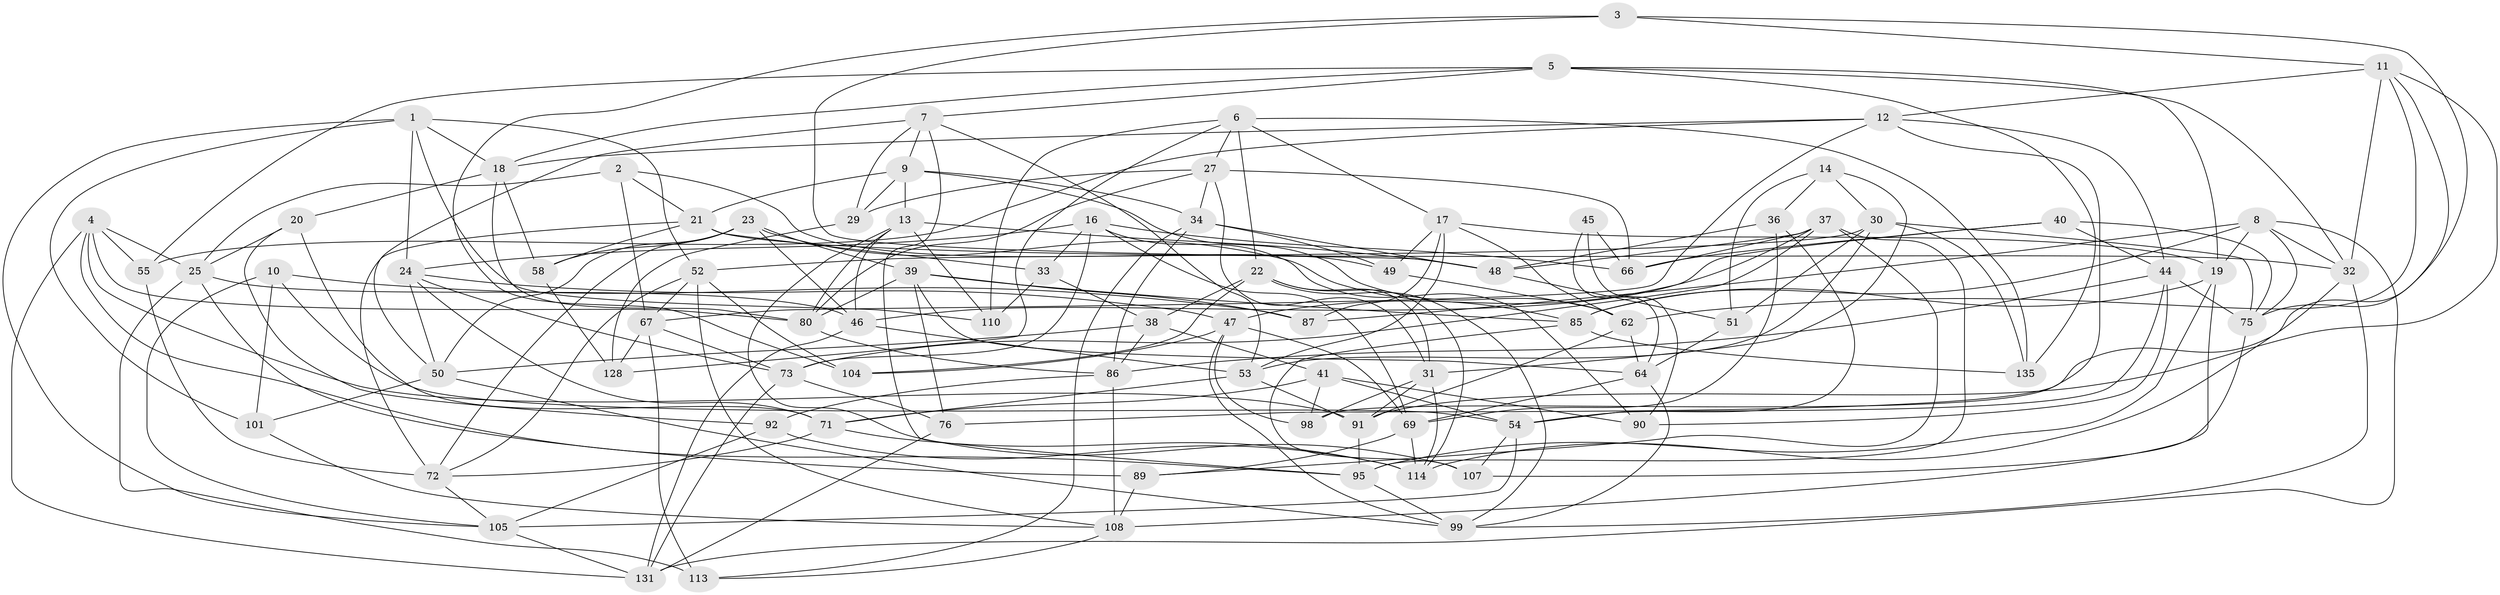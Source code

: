 // original degree distribution, {4: 1.0}
// Generated by graph-tools (version 1.1) at 2025/42/03/06/25 10:42:18]
// undirected, 82 vertices, 217 edges
graph export_dot {
graph [start="1"]
  node [color=gray90,style=filled];
  1 [super="+56"];
  2;
  3;
  4 [super="+117"];
  5 [super="+119"];
  6 [super="+35"];
  7 [super="+26"];
  8 [super="+120"];
  9 [super="+88"];
  10;
  11 [super="+57"];
  12 [super="+132"];
  13 [super="+15"];
  14;
  16 [super="+63"];
  17 [super="+84"];
  18 [super="+130"];
  19 [super="+111"];
  20;
  21 [super="+137"];
  22 [super="+28"];
  23 [super="+129"];
  24 [super="+59"];
  25 [super="+78"];
  27 [super="+81"];
  29;
  30 [super="+123"];
  31 [super="+42"];
  32 [super="+43"];
  33;
  34 [super="+126"];
  36;
  37 [super="+133"];
  38 [super="+60"];
  39 [super="+70"];
  40;
  41 [super="+61"];
  44 [super="+118"];
  45;
  46 [super="+121"];
  47 [super="+65"];
  48 [super="+77"];
  49;
  50 [super="+82"];
  51;
  52 [super="+96"];
  53 [super="+115"];
  54 [super="+112"];
  55;
  58;
  62 [super="+102"];
  64 [super="+93"];
  66 [super="+74"];
  67 [super="+68"];
  69 [super="+94"];
  71 [super="+124"];
  72 [super="+106"];
  73 [super="+83"];
  75 [super="+79"];
  76;
  80 [super="+97"];
  85 [super="+100"];
  86 [super="+134"];
  87;
  89;
  90;
  91 [super="+116"];
  92;
  95 [super="+103"];
  98;
  99 [super="+127"];
  101;
  104;
  105 [super="+109"];
  107;
  108 [super="+125"];
  110;
  113;
  114 [super="+122"];
  128;
  131 [super="+136"];
  135;
  1 -- 52;
  1 -- 101;
  1 -- 24;
  1 -- 18;
  1 -- 110;
  1 -- 105;
  2 -- 49;
  2 -- 21;
  2 -- 25;
  2 -- 67;
  3 -- 48;
  3 -- 104;
  3 -- 75;
  3 -- 11;
  4 -- 25;
  4 -- 95;
  4 -- 91;
  4 -- 131;
  4 -- 55;
  4 -- 80;
  5 -- 32;
  5 -- 55;
  5 -- 7;
  5 -- 135;
  5 -- 18;
  5 -- 19;
  6 -- 128;
  6 -- 110;
  6 -- 22;
  6 -- 17;
  6 -- 135;
  6 -- 27;
  7 -- 95;
  7 -- 9;
  7 -- 50;
  7 -- 29;
  7 -- 53;
  8 -- 87;
  8 -- 32;
  8 -- 85;
  8 -- 19;
  8 -- 131;
  8 -- 75;
  9 -- 62;
  9 -- 34;
  9 -- 21;
  9 -- 29;
  9 -- 13;
  10 -- 101;
  10 -- 87;
  10 -- 54;
  10 -- 105;
  11 -- 91;
  11 -- 12;
  11 -- 76;
  11 -- 32;
  11 -- 62;
  12 -- 98;
  12 -- 18;
  12 -- 44;
  12 -- 55;
  12 -- 67;
  13 -- 46;
  13 -- 48;
  13 -- 107;
  13 -- 110;
  13 -- 80;
  14 -- 51;
  14 -- 31;
  14 -- 36;
  14 -- 30;
  16 -- 90;
  16 -- 33;
  16 -- 24;
  16 -- 73;
  16 -- 66;
  16 -- 69;
  17 -- 53;
  17 -- 49;
  17 -- 87;
  17 -- 62;
  17 -- 19;
  18 -- 20;
  18 -- 58;
  18 -- 80;
  19 -- 85;
  19 -- 95;
  19 -- 108;
  20 -- 71;
  20 -- 25;
  20 -- 92;
  21 -- 33;
  21 -- 32;
  21 -- 58;
  21 -- 72;
  22 -- 38;
  22 -- 104;
  22 -- 99;
  22 -- 31;
  22 -- 114;
  23 -- 46;
  23 -- 58;
  23 -- 39;
  23 -- 72;
  23 -- 50;
  23 -- 85;
  24 -- 50;
  24 -- 47;
  24 -- 73;
  24 -- 71;
  25 -- 113;
  25 -- 89;
  25 -- 46;
  27 -- 34;
  27 -- 29;
  27 -- 66;
  27 -- 80;
  27 -- 31;
  29 -- 128;
  30 -- 135;
  30 -- 52;
  30 -- 51;
  30 -- 75;
  30 -- 53;
  31 -- 91;
  31 -- 114;
  31 -- 98;
  32 -- 114;
  32 -- 99;
  33 -- 110;
  33 -- 38;
  34 -- 49;
  34 -- 86;
  34 -- 113;
  34 -- 48;
  36 -- 48;
  36 -- 69;
  36 -- 54;
  37 -- 73;
  37 -- 47;
  37 -- 89;
  37 -- 66;
  37 -- 95;
  37 -- 48;
  38 -- 86;
  38 -- 41 [weight=2];
  38 -- 50;
  39 -- 76;
  39 -- 87;
  39 -- 64;
  39 -- 80;
  39 -- 85;
  40 -- 75;
  40 -- 44;
  40 -- 66;
  40 -- 46;
  41 -- 98;
  41 -- 54;
  41 -- 90;
  41 -- 71;
  44 -- 54;
  44 -- 90;
  44 -- 75;
  44 -- 86;
  45 -- 64;
  45 -- 66 [weight=2];
  45 -- 90;
  46 -- 131;
  46 -- 53;
  47 -- 98;
  47 -- 104;
  47 -- 99;
  47 -- 69;
  48 -- 51;
  49 -- 62;
  50 -- 101;
  50 -- 99;
  51 -- 64;
  52 -- 104;
  52 -- 67;
  52 -- 72;
  52 -- 108;
  53 -- 71;
  53 -- 91;
  54 -- 105;
  54 -- 107;
  55 -- 72;
  58 -- 128;
  62 -- 64;
  62 -- 91;
  64 -- 99;
  64 -- 69;
  67 -- 73;
  67 -- 113;
  67 -- 128;
  69 -- 89;
  69 -- 114;
  71 -- 114;
  71 -- 72;
  72 -- 105;
  73 -- 131;
  73 -- 76;
  75 -- 107;
  76 -- 131;
  80 -- 86;
  85 -- 107;
  85 -- 135;
  86 -- 92;
  86 -- 108;
  89 -- 108;
  91 -- 95;
  92 -- 114;
  92 -- 105;
  95 -- 99;
  101 -- 108;
  105 -- 131;
  108 -- 113;
}
